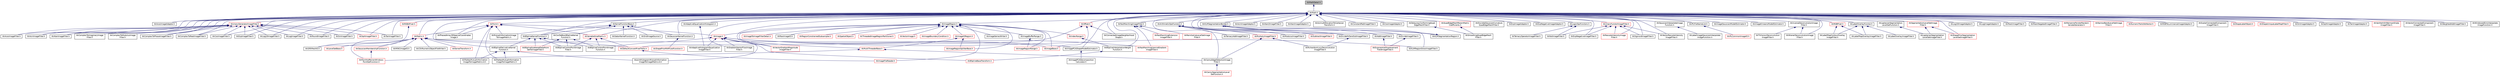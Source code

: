 digraph "itkMathDetail.h"
{
 // LATEX_PDF_SIZE
  edge [fontname="Helvetica",fontsize="10",labelfontname="Helvetica",labelfontsize="10"];
  node [fontname="Helvetica",fontsize="10",shape=record];
  Node1 [label="itkMathDetail.h",height=0.2,width=0.4,color="black", fillcolor="grey75", style="filled", fontcolor="black",tooltip=" "];
  Node1 -> Node2 [dir="back",color="midnightblue",fontsize="10",style="solid",fontname="Helvetica"];
  Node2 [label="itkMath.h",height=0.2,width=0.4,color="black", fillcolor="white", style="filled",URL="$itkMath_8h.html",tooltip=" "];
  Node2 -> Node3 [dir="back",color="midnightblue",fontsize="10",style="solid",fontname="Helvetica"];
  Node3 [label="itkAcosImageAdaptor.h",height=0.2,width=0.4,color="black", fillcolor="white", style="filled",URL="$itkAcosImageAdaptor_8h.html",tooltip=" "];
  Node2 -> Node4 [dir="back",color="midnightblue",fontsize="10",style="solid",fontname="Helvetica"];
  Node4 [label="itkAcosImageFilter.h",height=0.2,width=0.4,color="black", fillcolor="white", style="filled",URL="$itkAcosImageFilter_8h.html",tooltip=" "];
  Node2 -> Node5 [dir="back",color="midnightblue",fontsize="10",style="solid",fontname="Helvetica"];
  Node5 [label="itkAdaptiveEqualizationHistogram.h",height=0.2,width=0.4,color="black", fillcolor="white", style="filled",URL="$itkAdaptiveEqualizationHistogram_8h.html",tooltip=" "];
  Node5 -> Node6 [dir="back",color="midnightblue",fontsize="10",style="solid",fontname="Helvetica"];
  Node6 [label="itkAdaptiveHistogramEqualization\lImageFilter.h",height=0.2,width=0.4,color="black", fillcolor="white", style="filled",URL="$itkAdaptiveHistogramEqualizationImageFilter_8h.html",tooltip=" "];
  Node2 -> Node7 [dir="back",color="midnightblue",fontsize="10",style="solid",fontname="Helvetica"];
  Node7 [label="itkArithmeticOpsFunctors.h",height=0.2,width=0.4,color="black", fillcolor="white", style="filled",URL="$itkArithmeticOpsFunctors_8h.html",tooltip=" "];
  Node7 -> Node8 [dir="back",color="midnightblue",fontsize="10",style="solid",fontname="Helvetica"];
  Node8 [label="itkAddImageFilter.h",height=0.2,width=0.4,color="black", fillcolor="white", style="filled",URL="$itkAddImageFilter_8h.html",tooltip=" "];
  Node8 -> Node9 [dir="back",color="midnightblue",fontsize="10",style="solid",fontname="Helvetica"];
  Node9 [label="itkExponentialDisplacement\lFieldImageFilter.h",height=0.2,width=0.4,color="red", fillcolor="white", style="filled",URL="$itkExponentialDisplacementFieldImageFilter_8h.html",tooltip=" "];
  Node7 -> Node12 [dir="back",color="midnightblue",fontsize="10",style="solid",fontname="Helvetica"];
  Node12 [label="itkDivideImageFilter.h",height=0.2,width=0.4,color="black", fillcolor="white", style="filled",URL="$itkDivideImageFilter_8h.html",tooltip=" "];
  Node12 -> Node9 [dir="back",color="midnightblue",fontsize="10",style="solid",fontname="Helvetica"];
  Node7 -> Node13 [dir="back",color="midnightblue",fontsize="10",style="solid",fontname="Helvetica"];
  Node13 [label="itkDivideOrZeroOutImageFilter.h",height=0.2,width=0.4,color="black", fillcolor="white", style="filled",URL="$itkDivideOrZeroOutImageFilter_8h.html",tooltip=" "];
  Node13 -> Node14 [dir="back",color="midnightblue",fontsize="10",style="solid",fontname="Helvetica"];
  Node14 [label="itkRichardsonLucyDeconvolution\lImageFilter.h",height=0.2,width=0.4,color="black", fillcolor="white", style="filled",URL="$itkRichardsonLucyDeconvolutionImageFilter_8h.html",tooltip=" "];
  Node7 -> Node15 [dir="back",color="midnightblue",fontsize="10",style="solid",fontname="Helvetica"];
  Node15 [label="itkModulusImageFilter.h",height=0.2,width=0.4,color="black", fillcolor="white", style="filled",URL="$itkModulusImageFilter_8h.html",tooltip=" "];
  Node7 -> Node16 [dir="back",color="midnightblue",fontsize="10",style="solid",fontname="Helvetica"];
  Node16 [label="itkMultiplyImageFilter.h",height=0.2,width=0.4,color="red", fillcolor="white", style="filled",URL="$itkMultiplyImageFilter_8h.html",tooltip=" "];
  Node16 -> Node17 [dir="back",color="midnightblue",fontsize="10",style="solid",fontname="Helvetica"];
  Node17 [label="itkCannyEdgeDetectionImage\lFilter.h",height=0.2,width=0.4,color="black", fillcolor="white", style="filled",URL="$itkCannyEdgeDetectionImageFilter_8h.html",tooltip=" "];
  Node17 -> Node18 [dir="back",color="midnightblue",fontsize="10",style="solid",fontname="Helvetica"];
  Node18 [label="itkCannySegmentationLevel\lSetFunction.h",height=0.2,width=0.4,color="red", fillcolor="white", style="filled",URL="$itkCannySegmentationLevelSetFunction_8h.html",tooltip=" "];
  Node16 -> Node14 [dir="back",color="midnightblue",fontsize="10",style="solid",fontname="Helvetica"];
  Node7 -> Node20 [dir="back",color="midnightblue",fontsize="10",style="solid",fontname="Helvetica"];
  Node20 [label="itkSubtractImageFilter.h",height=0.2,width=0.4,color="red", fillcolor="white", style="filled",URL="$itkSubtractImageFilter_8h.html",tooltip=" "];
  Node7 -> Node23 [dir="back",color="midnightblue",fontsize="10",style="solid",fontname="Helvetica"];
  Node23 [label="itkTernaryAddImageFilter.h",height=0.2,width=0.4,color="black", fillcolor="white", style="filled",URL="$itkTernaryAddImageFilter_8h.html",tooltip=" "];
  Node2 -> Node24 [dir="back",color="midnightblue",fontsize="10",style="solid",fontname="Helvetica"];
  Node24 [label="itkAsinImageAdaptor.h",height=0.2,width=0.4,color="black", fillcolor="white", style="filled",URL="$itkAsinImageAdaptor_8h.html",tooltip=" "];
  Node2 -> Node25 [dir="back",color="midnightblue",fontsize="10",style="solid",fontname="Helvetica"];
  Node25 [label="itkAsinImageFilter.h",height=0.2,width=0.4,color="black", fillcolor="white", style="filled",URL="$itkAsinImageFilter_8h.html",tooltip=" "];
  Node2 -> Node26 [dir="back",color="midnightblue",fontsize="10",style="solid",fontname="Helvetica"];
  Node26 [label="itkAtan2ImageFilter.h",height=0.2,width=0.4,color="black", fillcolor="white", style="filled",URL="$itkAtan2ImageFilter_8h.html",tooltip=" "];
  Node2 -> Node27 [dir="back",color="midnightblue",fontsize="10",style="solid",fontname="Helvetica"];
  Node27 [label="itkAtanImageAdaptor.h",height=0.2,width=0.4,color="black", fillcolor="white", style="filled",URL="$itkAtanImageAdaptor_8h.html",tooltip=" "];
  Node2 -> Node28 [dir="back",color="midnightblue",fontsize="10",style="solid",fontname="Helvetica"];
  Node28 [label="itkAtanImageFilter.h",height=0.2,width=0.4,color="black", fillcolor="white", style="filled",URL="$itkAtanImageFilter_8h.html",tooltip=" "];
  Node2 -> Node29 [dir="back",color="midnightblue",fontsize="10",style="solid",fontname="Helvetica"];
  Node29 [label="itkAzimuthElevationToCartesian\lTransform.h",height=0.2,width=0.4,color="black", fillcolor="white", style="filled",URL="$itkAzimuthElevationToCartesianTransform_8h.html",tooltip=" "];
  Node2 -> Node30 [dir="back",color="midnightblue",fontsize="10",style="solid",fontname="Helvetica"];
  Node30 [label="itkBSplineDerivativeKernel\lFunction.h",height=0.2,width=0.4,color="black", fillcolor="white", style="filled",URL="$itkBSplineDerivativeKernelFunction_8h.html",tooltip=" "];
  Node30 -> Node31 [dir="back",color="midnightblue",fontsize="10",style="solid",fontname="Helvetica"];
  Node31 [label="itkJointHistogramMutualInformation\lImageToImageMetricv4.h",height=0.2,width=0.4,color="black", fillcolor="white", style="filled",URL="$itkJointHistogramMutualInformationImageToImageMetricv4_8h.html",tooltip=" "];
  Node30 -> Node32 [dir="back",color="midnightblue",fontsize="10",style="solid",fontname="Helvetica"];
  Node32 [label="itkMattesMutualInformation\lImageToImageMetric.h",height=0.2,width=0.4,color="black", fillcolor="white", style="filled",URL="$itkMattesMutualInformationImageToImageMetric_8h.html",tooltip=" "];
  Node30 -> Node33 [dir="back",color="midnightblue",fontsize="10",style="solid",fontname="Helvetica"];
  Node33 [label="itkMattesMutualInformation\lImageToImageMetricv4.h",height=0.2,width=0.4,color="black", fillcolor="white", style="filled",URL="$itkMattesMutualInformationImageToImageMetricv4_8h.html",tooltip=" "];
  Node2 -> Node34 [dir="back",color="midnightblue",fontsize="10",style="solid",fontname="Helvetica"];
  Node34 [label="itkBSplineInterpolationWeight\lFunction.h",height=0.2,width=0.4,color="black", fillcolor="white", style="filled",URL="$itkBSplineInterpolationWeightFunction_8h.html",tooltip=" "];
  Node34 -> Node35 [dir="back",color="midnightblue",fontsize="10",style="solid",fontname="Helvetica"];
  Node35 [label="itkBSplineBaseTransform.h",height=0.2,width=0.4,color="red", fillcolor="white", style="filled",URL="$itkBSplineBaseTransform_8h.html",tooltip=" "];
  Node2 -> Node57 [dir="back",color="midnightblue",fontsize="10",style="solid",fontname="Helvetica"];
  Node57 [label="itkBSplineKernelFunction.h",height=0.2,width=0.4,color="black", fillcolor="white", style="filled",URL="$itkBSplineKernelFunction_8h.html",tooltip=" "];
  Node57 -> Node58 [dir="back",color="midnightblue",fontsize="10",style="solid",fontname="Helvetica"];
  Node58 [label="itkBSplineControlPointImage\lFilter.h",height=0.2,width=0.4,color="black", fillcolor="white", style="filled",URL="$itkBSplineControlPointImageFilter_8h.html",tooltip=" "];
  Node57 -> Node59 [dir="back",color="midnightblue",fontsize="10",style="solid",fontname="Helvetica"];
  Node59 [label="itkBSplineControlPointImage\lFunction.h",height=0.2,width=0.4,color="black", fillcolor="white", style="filled",URL="$itkBSplineControlPointImageFunction_8h.html",tooltip=" "];
  Node57 -> Node30 [dir="back",color="midnightblue",fontsize="10",style="solid",fontname="Helvetica"];
  Node57 -> Node60 [dir="back",color="midnightblue",fontsize="10",style="solid",fontname="Helvetica"];
  Node60 [label="itkBSplineScatteredDataPoint\lSetToImageFilter.h",height=0.2,width=0.4,color="red", fillcolor="white", style="filled",URL="$itkBSplineScatteredDataPointSetToImageFilter_8h.html",tooltip=" "];
  Node2 -> Node17 [dir="back",color="midnightblue",fontsize="10",style="solid",fontname="Helvetica"];
  Node2 -> Node67 [dir="back",color="midnightblue",fontsize="10",style="solid",fontname="Helvetica"];
  Node67 [label="itkComplexToImaginaryImage\lFilter.h",height=0.2,width=0.4,color="black", fillcolor="white", style="filled",URL="$itkComplexToImaginaryImageFilter_8h.html",tooltip=" "];
  Node2 -> Node68 [dir="back",color="midnightblue",fontsize="10",style="solid",fontname="Helvetica"];
  Node68 [label="itkComplexToModulusImage\lFilter.h",height=0.2,width=0.4,color="black", fillcolor="white", style="filled",URL="$itkComplexToModulusImageFilter_8h.html",tooltip=" "];
  Node2 -> Node69 [dir="back",color="midnightblue",fontsize="10",style="solid",fontname="Helvetica"];
  Node69 [label="itkComplexToPhaseImageFilter.h",height=0.2,width=0.4,color="black", fillcolor="white", style="filled",URL="$itkComplexToPhaseImageFilter_8h.html",tooltip=" "];
  Node2 -> Node70 [dir="back",color="midnightblue",fontsize="10",style="solid",fontname="Helvetica"];
  Node70 [label="itkComplexToRealImageFilter.h",height=0.2,width=0.4,color="black", fillcolor="white", style="filled",URL="$itkComplexToRealImageFilter_8h.html",tooltip=" "];
  Node2 -> Node71 [dir="back",color="midnightblue",fontsize="10",style="solid",fontname="Helvetica"];
  Node71 [label="itkConnectedImageNeighborhood\lShape.h",height=0.2,width=0.4,color="black", fillcolor="white", style="filled",URL="$itkConnectedImageNeighborhoodShape_8h.html",tooltip=" "];
  Node2 -> Node72 [dir="back",color="midnightblue",fontsize="10",style="solid",fontname="Helvetica"];
  Node72 [label="itkConstantPadImageFilter.h",height=0.2,width=0.4,color="black", fillcolor="white", style="filled",URL="$itkConstantPadImageFilter_8h.html",tooltip=" "];
  Node2 -> Node73 [dir="back",color="midnightblue",fontsize="10",style="solid",fontname="Helvetica"];
  Node73 [label="itkCosImageAdaptor.h",height=0.2,width=0.4,color="black", fillcolor="white", style="filled",URL="$itkCosImageAdaptor_8h.html",tooltip=" "];
  Node2 -> Node74 [dir="back",color="midnightblue",fontsize="10",style="solid",fontname="Helvetica"];
  Node74 [label="itkCosImageFilter.h",height=0.2,width=0.4,color="black", fillcolor="white", style="filled",URL="$itkCosImageFilter_8h.html",tooltip=" "];
  Node2 -> Node75 [dir="back",color="midnightblue",fontsize="10",style="solid",fontname="Helvetica"];
  Node75 [label="itkDelaunayConformingQuad\lEdgeMeshFilter.h",height=0.2,width=0.4,color="black", fillcolor="white", style="filled",URL="$itkDelaunayConformingQuadEdgeMeshFilter_8h.html",tooltip=" "];
  Node75 -> Node76 [dir="back",color="midnightblue",fontsize="10",style="solid",fontname="Helvetica"];
  Node76 [label="itkSmoothingQuadEdgeMesh\lFilter.h",height=0.2,width=0.4,color="black", fillcolor="white", style="filled",URL="$itkSmoothingQuadEdgeMeshFilter_8h.html",tooltip=" "];
  Node2 -> Node77 [dir="back",color="midnightblue",fontsize="10",style="solid",fontname="Helvetica"];
  Node77 [label="itkDiscreteGaussianCurvature\lQuadEdgeMeshFilter.h",height=0.2,width=0.4,color="black", fillcolor="white", style="filled",URL="$itkDiscreteGaussianCurvatureQuadEdgeMeshFilter_8h.html",tooltip=" "];
  Node2 -> Node12 [dir="back",color="midnightblue",fontsize="10",style="solid",fontname="Helvetica"];
  Node2 -> Node13 [dir="back",color="midnightblue",fontsize="10",style="solid",fontname="Helvetica"];
  Node2 -> Node78 [dir="back",color="midnightblue",fontsize="10",style="solid",fontname="Helvetica"];
  Node78 [label="itkExpImageAdaptor.h",height=0.2,width=0.4,color="black", fillcolor="white", style="filled",URL="$itkExpImageAdaptor_8h.html",tooltip=" "];
  Node2 -> Node79 [dir="back",color="midnightblue",fontsize="10",style="solid",fontname="Helvetica"];
  Node79 [label="itkExpImageFilter.h",height=0.2,width=0.4,color="black", fillcolor="white", style="filled",URL="$itkExpImageFilter_8h.html",tooltip=" "];
  Node2 -> Node80 [dir="back",color="midnightblue",fontsize="10",style="solid",fontname="Helvetica"];
  Node80 [label="itkExpNegativeImageAdaptor.h",height=0.2,width=0.4,color="black", fillcolor="white", style="filled",URL="$itkExpNegativeImageAdaptor_8h.html",tooltip=" "];
  Node2 -> Node81 [dir="back",color="midnightblue",fontsize="10",style="solid",fontname="Helvetica"];
  Node81 [label="itkExpNegativeImageFilter.h",height=0.2,width=0.4,color="black", fillcolor="white", style="filled",URL="$itkExpNegativeImageFilter_8h.html",tooltip=" "];
  Node2 -> Node82 [dir="back",color="midnightblue",fontsize="10",style="solid",fontname="Helvetica"];
  Node82 [label="itkFastMarchingImageFilter.h",height=0.2,width=0.4,color="black", fillcolor="white", style="filled",URL="$itkFastMarchingImageFilter_8h.html",tooltip=" "];
  Node82 -> Node83 [dir="back",color="midnightblue",fontsize="10",style="solid",fontname="Helvetica"];
  Node83 [label="itkFastMarchingExtension\lImageFilter.h",height=0.2,width=0.4,color="red", fillcolor="white", style="filled",URL="$itkFastMarchingExtensionImageFilter_8h.html",tooltip=" "];
  Node82 -> Node85 [dir="back",color="midnightblue",fontsize="10",style="solid",fontname="Helvetica"];
  Node85 [label="itkFastMarchingUpwindGradient\lImageFilter.h",height=0.2,width=0.4,color="red", fillcolor="white", style="filled",URL="$itkFastMarchingUpwindGradientImageFilter_8h.html",tooltip=" "];
  Node82 -> Node87 [dir="back",color="midnightblue",fontsize="10",style="solid",fontname="Helvetica"];
  Node87 [label="itkReinitializeLevelSetImage\lFilter.h",height=0.2,width=0.4,color="red", fillcolor="white", style="filled",URL="$itkReinitializeLevelSetImageFilter_8h.html",tooltip=" "];
  Node2 -> Node89 [dir="back",color="midnightblue",fontsize="10",style="solid",fontname="Helvetica"];
  Node89 [label="itkGaussianInterpolateImage\lFunction.h",height=0.2,width=0.4,color="black", fillcolor="white", style="filled",URL="$itkGaussianInterpolateImageFunction_8h.html",tooltip=" "];
  Node89 -> Node90 [dir="back",color="midnightblue",fontsize="10",style="solid",fontname="Helvetica"];
  Node90 [label="itkLabelImageGaussianInterpolate\lImageFunction.h",height=0.2,width=0.4,color="black", fillcolor="white", style="filled",URL="$itkLabelImageGaussianInterpolateImageFunction_8h.html",tooltip=" "];
  Node2 -> Node91 [dir="back",color="midnightblue",fontsize="10",style="solid",fontname="Helvetica"];
  Node91 [label="itkGaussianKernelFunction.h",height=0.2,width=0.4,color="black", fillcolor="white", style="filled",URL="$itkGaussianKernelFunction_8h.html",tooltip=" "];
  Node91 -> Node92 [dir="back",color="midnightblue",fontsize="10",style="solid",fontname="Helvetica"];
  Node92 [label="itkShapePriorMAPCostFunction.h",height=0.2,width=0.4,color="red", fillcolor="white", style="filled",URL="$itkShapePriorMAPCostFunction_8h.html",tooltip=" "];
  Node2 -> Node94 [dir="back",color="midnightblue",fontsize="10",style="solid",fontname="Helvetica"];
  Node94 [label="itkGradientVectorFlowImage\lFilter.h",height=0.2,width=0.4,color="black", fillcolor="white", style="filled",URL="$itkGradientVectorFlowImageFilter_8h.html",tooltip=" "];
  Node2 -> Node95 [dir="back",color="midnightblue",fontsize="10",style="solid",fontname="Helvetica"];
  Node95 [label="itkIPLFileNameList.h",height=0.2,width=0.4,color="black", fillcolor="white", style="filled",URL="$itkIPLFileNameList_8h.html",tooltip=" "];
  Node95 -> Node96 [dir="back",color="midnightblue",fontsize="10",style="solid",fontname="Helvetica"];
  Node96 [label="itkIPLCommonImageIO.h",height=0.2,width=0.4,color="red", fillcolor="white", style="filled",URL="$itkIPLCommonImageIO_8h.html",tooltip="This file was written as a modification to the itkMetaImageIO as a new method for reading in files fr..."];
  Node2 -> Node101 [dir="back",color="midnightblue",fontsize="10",style="solid",fontname="Helvetica"];
  Node101 [label="itkImageGaussianModelEstimator.h",height=0.2,width=0.4,color="black", fillcolor="white", style="filled",URL="$itkImageGaussianModelEstimator_8h.html",tooltip=" "];
  Node2 -> Node102 [dir="back",color="midnightblue",fontsize="10",style="solid",fontname="Helvetica"];
  Node102 [label="itkImageKmeansModelEstimator.h",height=0.2,width=0.4,color="black", fillcolor="white", style="filled",URL="$itkImageKmeansModelEstimator_8h.html",tooltip=" "];
  Node2 -> Node103 [dir="back",color="midnightblue",fontsize="10",style="solid",fontname="Helvetica"];
  Node103 [label="itkImagePCAShapeModelEstimator.h",height=0.2,width=0.4,color="black", fillcolor="white", style="filled",URL="$itkImagePCAShapeModelEstimator_8h.html",tooltip=" "];
  Node103 -> Node104 [dir="back",color="midnightblue",fontsize="10",style="solid",fontname="Helvetica"];
  Node104 [label="itkImagePCADecomposition\lCalculator.h",height=0.2,width=0.4,color="black", fillcolor="white", style="filled",URL="$itkImagePCADecompositionCalculator_8h.html",tooltip=" "];
  Node2 -> Node105 [dir="back",color="midnightblue",fontsize="10",style="solid",fontname="Helvetica"];
  Node105 [label="itkImageRegion.h",height=0.2,width=0.4,color="black", fillcolor="white", style="filled",URL="$itkImageRegion_8h.html",tooltip=" "];
  Node105 -> Node106 [dir="back",color="midnightblue",fontsize="10",style="solid",fontname="Helvetica"];
  Node106 [label="itkImage.h",height=0.2,width=0.4,color="red", fillcolor="white", style="filled",URL="$itkImage_8h.html",tooltip=" "];
  Node106 -> Node6 [dir="back",color="midnightblue",fontsize="10",style="solid",fontname="Helvetica"];
  Node106 -> Node35 [dir="back",color="midnightblue",fontsize="10",style="solid",fontname="Helvetica"];
  Node106 -> Node59 [dir="back",color="midnightblue",fontsize="10",style="solid",fontname="Helvetica"];
  Node106 -> Node85 [dir="back",color="midnightblue",fontsize="10",style="solid",fontname="Helvetica"];
  Node106 -> Node94 [dir="back",color="midnightblue",fontsize="10",style="solid",fontname="Helvetica"];
  Node106 -> Node103 [dir="back",color="midnightblue",fontsize="10",style="solid",fontname="Helvetica"];
  Node106 -> Node31 [dir="back",color="midnightblue",fontsize="10",style="solid",fontname="Helvetica"];
  Node106 -> Node419 [dir="back",color="midnightblue",fontsize="10",style="solid",fontname="Helvetica"];
  Node419 [label="itkKLMRegionGrowImageFilter.h",height=0.2,width=0.4,color="black", fillcolor="white", style="filled",URL="$itkKLMRegionGrowImageFilter_8h.html",tooltip=" "];
  Node106 -> Node275 [dir="back",color="midnightblue",fontsize="10",style="solid",fontname="Helvetica"];
  Node275 [label="itkVectorGradientMagnitude\lImageFilter.h",height=0.2,width=0.4,color="red", fillcolor="white", style="filled",URL="$itkVectorGradientMagnitudeImageFilter_8h.html",tooltip=" "];
  Node105 -> Node864 [dir="back",color="midnightblue",fontsize="10",style="solid",fontname="Helvetica"];
  Node864 [label="itkImageBase.h",height=0.2,width=0.4,color="red", fillcolor="white", style="filled",URL="$itkImageBase_8h.html",tooltip=" "];
  Node105 -> Node917 [dir="back",color="midnightblue",fontsize="10",style="solid",fontname="Helvetica"];
  Node917 [label="itkImageBoundaryCondition.h",height=0.2,width=0.4,color="red", fillcolor="white", style="filled",URL="$itkImageBoundaryCondition_8h.html",tooltip=" "];
  Node105 -> Node921 [dir="back",color="midnightblue",fontsize="10",style="solid",fontname="Helvetica"];
  Node921 [label="itkImageBufferRange.h",height=0.2,width=0.4,color="black", fillcolor="white", style="filled",URL="$itkImageBufferRange_8h.html",tooltip=" "];
  Node921 -> Node922 [dir="back",color="midnightblue",fontsize="10",style="solid",fontname="Helvetica"];
  Node922 [label="itkImageRegionRange.h",height=0.2,width=0.4,color="red", fillcolor="white", style="filled",URL="$itkImageRegionRange_8h.html",tooltip=" "];
  Node105 -> Node595 [dir="back",color="midnightblue",fontsize="10",style="solid",fontname="Helvetica"];
  Node595 [label="itkImageFileReader.h",height=0.2,width=0.4,color="red", fillcolor="white", style="filled",URL="$itkImageFileReader_8h.html",tooltip=" "];
  Node105 -> Node923 [dir="back",color="midnightblue",fontsize="10",style="solid",fontname="Helvetica"];
  Node923 [label="itkImageIORegion.h",height=0.2,width=0.4,color="red", fillcolor="white", style="filled",URL="$itkImageIORegion_8h.html",tooltip=" "];
  Node923 -> Node978 [dir="back",color="midnightblue",fontsize="10",style="solid",fontname="Helvetica"];
  Node978 [label="itkImageRegionSplitterBase.h",height=0.2,width=0.4,color="red", fillcolor="white", style="filled",URL="$itkImageRegionSplitterBase_8h.html",tooltip=" "];
  Node923 -> Node991 [dir="back",color="midnightblue",fontsize="10",style="solid",fontname="Helvetica"];
  Node991 [label="itkMultiThreaderBase.h",height=0.2,width=0.4,color="red", fillcolor="white", style="filled",URL="$itkMultiThreaderBase_8h.html",tooltip=" "];
  Node991 -> Node17 [dir="back",color="midnightblue",fontsize="10",style="solid",fontname="Helvetica"];
  Node991 -> Node1006 [dir="back",color="midnightblue",fontsize="10",style="solid",fontname="Helvetica"];
  Node1006 [label="itkManifoldParzenWindows\lPointSetFunction.h",height=0.2,width=0.4,color="red", fillcolor="white", style="filled",URL="$itkManifoldParzenWindowsPointSetFunction_8h.html",tooltip=" "];
  Node105 -> Node922 [dir="back",color="midnightblue",fontsize="10",style="solid",fontname="Helvetica"];
  Node105 -> Node978 [dir="back",color="midnightblue",fontsize="10",style="solid",fontname="Helvetica"];
  Node105 -> Node940 [dir="back",color="midnightblue",fontsize="10",style="solid",fontname="Helvetica"];
  Node940 [label="itkImageSeriesWriter.h",height=0.2,width=0.4,color="black", fillcolor="white", style="filled",URL="$itkImageSeriesWriter_8h.html",tooltip=" "];
  Node105 -> Node1013 [dir="back",color="midnightblue",fontsize="10",style="solid",fontname="Helvetica"];
  Node1013 [label="itkImageToImageFilterDetail.h",height=0.2,width=0.4,color="red", fillcolor="white", style="filled",URL="$itkImageToImageFilterDetail_8h.html",tooltip=" "];
  Node105 -> Node1015 [dir="back",color="midnightblue",fontsize="10",style="solid",fontname="Helvetica"];
  Node1015 [label="itkIndexRange.h",height=0.2,width=0.4,color="red", fillcolor="white", style="filled",URL="$itkIndexRange_8h.html",tooltip=" "];
  Node1015 -> Node34 [dir="back",color="midnightblue",fontsize="10",style="solid",fontname="Helvetica"];
  Node105 -> Node991 [dir="back",color="midnightblue",fontsize="10",style="solid",fontname="Helvetica"];
  Node105 -> Node957 [dir="back",color="midnightblue",fontsize="10",style="solid",fontname="Helvetica"];
  Node957 [label="itkRawImageIO.h",height=0.2,width=0.4,color="black", fillcolor="white", style="filled",URL="$itkRawImageIO_8h.html",tooltip=" "];
  Node105 -> Node1016 [dir="back",color="midnightblue",fontsize="10",style="solid",fontname="Helvetica"];
  Node1016 [label="itkRegionConstrainedSubsampler.h",height=0.2,width=0.4,color="red", fillcolor="white", style="filled",URL="$itkRegionConstrainedSubsampler_8h.html",tooltip=" "];
  Node105 -> Node1020 [dir="back",color="midnightblue",fontsize="10",style="solid",fontname="Helvetica"];
  Node1020 [label="itkSpatialObject.h",height=0.2,width=0.4,color="red", fillcolor="white", style="filled",URL="$itkSpatialObject_8h.html",tooltip=" "];
  Node105 -> Node982 [dir="back",color="midnightblue",fontsize="10",style="solid",fontname="Helvetica"];
  Node982 [label="itkThreadedImageRegionPartitioner.h",height=0.2,width=0.4,color="red", fillcolor="white", style="filled",URL="$itkThreadedImageRegionPartitioner_8h.html",tooltip=" "];
  Node105 -> Node916 [dir="back",color="midnightblue",fontsize="10",style="solid",fontname="Helvetica"];
  Node916 [label="itkVectorImage.h",height=0.2,width=0.4,color="red", fillcolor="white", style="filled",URL="$itkVectorImage_8h.html",tooltip=" "];
  Node2 -> Node614 [dir="back",color="midnightblue",fontsize="10",style="solid",fontname="Helvetica"];
  Node614 [label="itkInverseDeconvolutionImage\lFilter.h",height=0.2,width=0.4,color="black", fillcolor="white", style="filled",URL="$itkInverseDeconvolutionImageFilter_8h.html",tooltip=" "];
  Node614 -> Node615 [dir="back",color="midnightblue",fontsize="10",style="solid",fontname="Helvetica"];
  Node615 [label="itkTikhonovDeconvolution\lImageFilter.h",height=0.2,width=0.4,color="black", fillcolor="white", style="filled",URL="$itkTikhonovDeconvolutionImageFilter_8h.html",tooltip=" "];
  Node614 -> Node616 [dir="back",color="midnightblue",fontsize="10",style="solid",fontname="Helvetica"];
  Node616 [label="itkWienerDeconvolutionImage\lFilter.h",height=0.2,width=0.4,color="black", fillcolor="white", style="filled",URL="$itkWienerDeconvolutionImageFilter_8h.html",tooltip=" "];
  Node2 -> Node1062 [dir="back",color="midnightblue",fontsize="10",style="solid",fontname="Helvetica"];
  Node1062 [label="itkKLMSegmentationBorder.h",height=0.2,width=0.4,color="black", fillcolor="white", style="filled",URL="$itkKLMSegmentationBorder_8h.html",tooltip=" "];
  Node1062 -> Node419 [dir="back",color="midnightblue",fontsize="10",style="solid",fontname="Helvetica"];
  Node1062 -> Node1063 [dir="back",color="midnightblue",fontsize="10",style="solid",fontname="Helvetica"];
  Node1063 [label="itkKLMSegmentationRegion.h",height=0.2,width=0.4,color="black", fillcolor="white", style="filled",URL="$itkKLMSegmentationRegion_8h.html",tooltip=" "];
  Node1063 -> Node1062 [dir="back",color="midnightblue",fontsize="10",style="solid",fontname="Helvetica"];
  Node2 -> Node1064 [dir="back",color="midnightblue",fontsize="10",style="solid",fontname="Helvetica"];
  Node1064 [label="itkKernelFunctionBase.h",height=0.2,width=0.4,color="black", fillcolor="white", style="filled",URL="$itkKernelFunctionBase_8h.html",tooltip=" "];
  Node1064 -> Node57 [dir="back",color="midnightblue",fontsize="10",style="solid",fontname="Helvetica"];
  Node1064 -> Node1065 [dir="back",color="midnightblue",fontsize="10",style="solid",fontname="Helvetica"];
  Node1065 [label="itkCoxDeBoorBSplineKernel\lFunction.h",height=0.2,width=0.4,color="black", fillcolor="white", style="filled",URL="$itkCoxDeBoorBSplineKernelFunction_8h.html",tooltip=" "];
  Node1065 -> Node58 [dir="back",color="midnightblue",fontsize="10",style="solid",fontname="Helvetica"];
  Node1065 -> Node59 [dir="back",color="midnightblue",fontsize="10",style="solid",fontname="Helvetica"];
  Node1065 -> Node60 [dir="back",color="midnightblue",fontsize="10",style="solid",fontname="Helvetica"];
  Node1064 -> Node1066 [dir="back",color="midnightblue",fontsize="10",style="solid",fontname="Helvetica"];
  Node1066 [label="itkGaborKernelFunction.h",height=0.2,width=0.4,color="black", fillcolor="white", style="filled",URL="$itkGaborKernelFunction_8h.html",tooltip=" "];
  Node1064 -> Node91 [dir="back",color="midnightblue",fontsize="10",style="solid",fontname="Helvetica"];
  Node1064 -> Node591 [dir="back",color="midnightblue",fontsize="10",style="solid",fontname="Helvetica"];
  Node591 [label="itkGridImageSource.h",height=0.2,width=0.4,color="black", fillcolor="white", style="filled",URL="$itkGridImageSource_8h.html",tooltip=" "];
  Node1064 -> Node55 [dir="back",color="midnightblue",fontsize="10",style="solid",fontname="Helvetica"];
  Node55 [label="itkMutualInformationImage\lToImageMetric.h",height=0.2,width=0.4,color="black", fillcolor="white", style="filled",URL="$itkMutualInformationImageToImageMetric_8h.html",tooltip=" "];
  Node2 -> Node1067 [dir="back",color="midnightblue",fontsize="10",style="solid",fontname="Helvetica"];
  Node1067 [label="itkLabelOverlayFunctor.h",height=0.2,width=0.4,color="black", fillcolor="white", style="filled",URL="$itkLabelOverlayFunctor_8h.html",tooltip=" "];
  Node1067 -> Node741 [dir="back",color="midnightblue",fontsize="10",style="solid",fontname="Helvetica"];
  Node741 [label="itkLabelMapContourOverlay\lImageFilter.h",height=0.2,width=0.4,color="black", fillcolor="white", style="filled",URL="$itkLabelMapContourOverlayImageFilter_8h.html",tooltip=" "];
  Node1067 -> Node743 [dir="back",color="midnightblue",fontsize="10",style="solid",fontname="Helvetica"];
  Node743 [label="itkLabelMapOverlayImageFilter.h",height=0.2,width=0.4,color="black", fillcolor="white", style="filled",URL="$itkLabelMapOverlayImageFilter_8h.html",tooltip=" "];
  Node1067 -> Node665 [dir="back",color="midnightblue",fontsize="10",style="solid",fontname="Helvetica"];
  Node665 [label="itkLabelOverlayImageFilter.h",height=0.2,width=0.4,color="black", fillcolor="white", style="filled",URL="$itkLabelOverlayImageFilter_8h.html",tooltip=" "];
  Node2 -> Node195 [dir="back",color="midnightblue",fontsize="10",style="solid",fontname="Helvetica"];
  Node195 [label="itkLaplacianSegmentation\lLevelSetFunction.h",height=0.2,width=0.4,color="black", fillcolor="white", style="filled",URL="$itkLaplacianSegmentationLevelSetFunction_8h.html",tooltip=" "];
  Node195 -> Node176 [dir="back",color="midnightblue",fontsize="10",style="solid",fontname="Helvetica"];
  Node176 [label="itkLaplacianSegmentation\lLevelSetImageFilter.h",height=0.2,width=0.4,color="black", fillcolor="white", style="filled",URL="$itkLaplacianSegmentationLevelSetImageFilter_8h.html",tooltip=" "];
  Node2 -> Node380 [dir="back",color="midnightblue",fontsize="10",style="solid",fontname="Helvetica"];
  Node380 [label="itkLog10ImageAdaptor.h",height=0.2,width=0.4,color="black", fillcolor="white", style="filled",URL="$itkLog10ImageAdaptor_8h.html",tooltip=" "];
  Node2 -> Node528 [dir="back",color="midnightblue",fontsize="10",style="solid",fontname="Helvetica"];
  Node528 [label="itkLog10ImageFilter.h",height=0.2,width=0.4,color="black", fillcolor="white", style="filled",URL="$itkLog10ImageFilter_8h.html",tooltip=" "];
  Node2 -> Node381 [dir="back",color="midnightblue",fontsize="10",style="solid",fontname="Helvetica"];
  Node381 [label="itkLogImageAdaptor.h",height=0.2,width=0.4,color="black", fillcolor="white", style="filled",URL="$itkLogImageAdaptor_8h.html",tooltip=" "];
  Node2 -> Node529 [dir="back",color="midnightblue",fontsize="10",style="solid",fontname="Helvetica"];
  Node529 [label="itkLogImageFilter.h",height=0.2,width=0.4,color="black", fillcolor="white", style="filled",URL="$itkLogImageFilter_8h.html",tooltip=" "];
  Node2 -> Node1068 [dir="back",color="midnightblue",fontsize="10",style="solid",fontname="Helvetica"];
  Node1068 [label="itkLogicOpsFunctors.h",height=0.2,width=0.4,color="black", fillcolor="white", style="filled",URL="$itkLogicOpsFunctors_8h.html",tooltip=" "];
  Node1068 -> Node513 [dir="back",color="midnightblue",fontsize="10",style="solid",fontname="Helvetica"];
  Node513 [label="itkNotImageFilter.h",height=0.2,width=0.4,color="black", fillcolor="white", style="filled",URL="$itkNotImageFilter_8h.html",tooltip=" "];
  Node1068 -> Node468 [dir="back",color="midnightblue",fontsize="10",style="solid",fontname="Helvetica"];
  Node468 [label="itkTernaryOperatorImageFilter.h",height=0.2,width=0.4,color="black", fillcolor="white", style="filled",URL="$itkTernaryOperatorImageFilter_8h.html",tooltip=" "];
  Node2 -> Node667 [dir="back",color="midnightblue",fontsize="10",style="solid",fontname="Helvetica"];
  Node667 [label="itkMaskImageFilter.h",height=0.2,width=0.4,color="black", fillcolor="white", style="filled",URL="$itkMaskImageFilter_8h.html",tooltip=" "];
  Node2 -> Node668 [dir="back",color="midnightblue",fontsize="10",style="solid",fontname="Helvetica"];
  Node668 [label="itkMaskNegatedImageFilter.h",height=0.2,width=0.4,color="black", fillcolor="white", style="filled",URL="$itkMaskNegatedImageFilter_8h.html",tooltip=" "];
  Node2 -> Node1069 [dir="back",color="midnightblue",fontsize="10",style="solid",fontname="Helvetica"];
  Node1069 [label="itkMatrix.h",height=0.2,width=0.4,color="red", fillcolor="white", style="filled",URL="$itkMatrix_8h.html",tooltip=" "];
  Node1069 -> Node1070 [dir="back",color="midnightblue",fontsize="10",style="solid",fontname="Helvetica"];
  Node1070 [label="itkCSVNumericObjectFileWriter.h",height=0.2,width=0.4,color="black", fillcolor="white", style="filled",URL="$itkCSVNumericObjectFileWriter_8h.html",tooltip=" "];
  Node1069 -> Node1071 [dir="back",color="midnightblue",fontsize="10",style="solid",fontname="Helvetica"];
  Node1071 [label="itkDefaultConvertPixelTraits.h",height=0.2,width=0.4,color="red", fillcolor="white", style="filled",URL="$itkDefaultConvertPixelTraits_8h.html",tooltip=" "];
  Node1071 -> Node595 [dir="back",color="midnightblue",fontsize="10",style="solid",fontname="Helvetica"];
  Node1069 -> Node1075 [dir="back",color="midnightblue",fontsize="10",style="solid",fontname="Helvetica"];
  Node1075 [label="itkGaussianMembershipFunction.h",height=0.2,width=0.4,color="red", fillcolor="white", style="filled",URL="$itkGaussianMembershipFunction_8h.html",tooltip=" "];
  Node1075 -> Node1006 [dir="back",color="midnightblue",fontsize="10",style="solid",fontname="Helvetica"];
  Node1069 -> Node1078 [dir="back",color="midnightblue",fontsize="10",style="solid",fontname="Helvetica"];
  Node1078 [label="itkGiftiMeshIO.h",height=0.2,width=0.4,color="black", fillcolor="white", style="filled",URL="$itkGiftiMeshIO_8h.html",tooltip=" "];
  Node1069 -> Node864 [dir="back",color="midnightblue",fontsize="10",style="solid",fontname="Helvetica"];
  Node1069 -> Node1079 [dir="back",color="midnightblue",fontsize="10",style="solid",fontname="Helvetica"];
  Node1079 [label="itkKernelTransform.h",height=0.2,width=0.4,color="red", fillcolor="white", style="filled",URL="$itkKernelTransform_8h.html",tooltip=" "];
  Node1069 -> Node1085 [dir="back",color="midnightblue",fontsize="10",style="solid",fontname="Helvetica"];
  Node1085 [label="itkLevelSetBase.h",height=0.2,width=0.4,color="red", fillcolor="white", style="filled",URL="$itkLevelSetBase_8h.html",tooltip=" "];
  Node1069 -> Node946 [dir="back",color="midnightblue",fontsize="10",style="solid",fontname="Helvetica"];
  Node946 [label="itkMINCImageIO.h",height=0.2,width=0.4,color="black", fillcolor="white", style="filled",URL="$itkMINCImageIO_8h.html",tooltip=" "];
  Node1069 -> Node1006 [dir="back",color="midnightblue",fontsize="10",style="solid",fontname="Helvetica"];
  Node2 -> Node1195 [dir="back",color="midnightblue",fontsize="10",style="solid",fontname="Helvetica"];
  Node1195 [label="itkMersenneTwisterRandom\lVariateGenerator.h",height=0.2,width=0.4,color="red", fillcolor="white", style="filled",URL="$itkMersenneTwisterRandomVariateGenerator_8h.html",tooltip=" "];
  Node2 -> Node168 [dir="back",color="midnightblue",fontsize="10",style="solid",fontname="Helvetica"];
  Node168 [label="itkNarrowBandLevelSetImage\lFilter.h",height=0.2,width=0.4,color="red", fillcolor="white", style="filled",URL="$itkNarrowBandLevelSetImageFilter_8h.html",tooltip=" "];
  Node2 -> Node1200 [dir="back",color="midnightblue",fontsize="10",style="solid",fontname="Helvetica"];
  Node1200 [label="itkNumericTraitsStdVector.h",height=0.2,width=0.4,color="red", fillcolor="white", style="filled",URL="$itkNumericTraitsStdVector_8h.html",tooltip=" "];
  Node2 -> Node1201 [dir="back",color="midnightblue",fontsize="10",style="solid",fontname="Helvetica"];
  Node1201 [label="itkOffset.h",height=0.2,width=0.4,color="red", fillcolor="white", style="filled",URL="$itkOffset_8h.html",tooltip=" "];
  Node1201 -> Node71 [dir="back",color="midnightblue",fontsize="10",style="solid",fontname="Helvetica"];
  Node1201 -> Node1071 [dir="back",color="midnightblue",fontsize="10",style="solid",fontname="Helvetica"];
  Node1201 -> Node864 [dir="back",color="midnightblue",fontsize="10",style="solid",fontname="Helvetica"];
  Node2 -> Node906 [dir="back",color="midnightblue",fontsize="10",style="solid",fontname="Helvetica"];
  Node906 [label="itkPhasedArray3DSpecialCoordinates\lImage.h",height=0.2,width=0.4,color="black", fillcolor="white", style="filled",URL="$itkPhasedArray3DSpecialCoordinatesImage_8h.html",tooltip=" "];
  Node2 -> Node1235 [dir="back",color="midnightblue",fontsize="10",style="solid",fontname="Helvetica"];
  Node1235 [label="itkPoint.h",height=0.2,width=0.4,color="red", fillcolor="white", style="filled",URL="$itkPoint_8h.html",tooltip=" "];
  Node1235 -> Node106 [dir="back",color="midnightblue",fontsize="10",style="solid",fontname="Helvetica"];
  Node1235 -> Node1069 [dir="back",color="midnightblue",fontsize="10",style="solid",fontname="Helvetica"];
  Node1235 -> Node32 [dir="back",color="midnightblue",fontsize="10",style="solid",fontname="Helvetica"];
  Node1235 -> Node33 [dir="back",color="midnightblue",fontsize="10",style="solid",fontname="Helvetica"];
  Node1235 -> Node55 [dir="back",color="midnightblue",fontsize="10",style="solid",fontname="Helvetica"];
  Node1235 -> Node906 [dir="back",color="midnightblue",fontsize="10",style="solid",fontname="Helvetica"];
  Node1235 -> Node1311 [dir="back",color="midnightblue",fontsize="10",style="solid",fontname="Helvetica"];
  Node1311 [label="itkVariableSizeMatrix.h",height=0.2,width=0.4,color="red", fillcolor="white", style="filled",URL="$itkVariableSizeMatrix_8h.html",tooltip=" "];
  Node1311 -> Node58 [dir="back",color="midnightblue",fontsize="10",style="solid",fontname="Helvetica"];
  Node1311 -> Node59 [dir="back",color="midnightblue",fontsize="10",style="solid",fontname="Helvetica"];
  Node1311 -> Node1071 [dir="back",color="midnightblue",fontsize="10",style="solid",fontname="Helvetica"];
  Node2 -> Node1244 [dir="back",color="midnightblue",fontsize="10",style="solid",fontname="Helvetica"];
  Node1244 [label="itkQuadEdgeMeshParamMatrix\lCoefficients.h",height=0.2,width=0.4,color="red", fillcolor="white", style="filled",URL="$itkQuadEdgeMeshParamMatrixCoefficients_8h.html",tooltip=" "];
  Node1244 -> Node76 [dir="back",color="midnightblue",fontsize="10",style="solid",fontname="Helvetica"];
  Node2 -> Node1315 [dir="back",color="midnightblue",fontsize="10",style="solid",fontname="Helvetica"];
  Node1315 [label="itkRGBAPixel.h",height=0.2,width=0.4,color="red", fillcolor="white", style="filled",URL="$itkRGBAPixel_8h.html",tooltip=" "];
  Node1315 -> Node1078 [dir="back",color="midnightblue",fontsize="10",style="solid",fontname="Helvetica"];
  Node2 -> Node1318 [dir="back",color="midnightblue",fontsize="10",style="solid",fontname="Helvetica"];
  Node1318 [label="itkRGBPixel.h",height=0.2,width=0.4,color="red", fillcolor="white", style="filled",URL="$itkRGBPixel_8h.html",tooltip=" "];
  Node1318 -> Node741 [dir="back",color="midnightblue",fontsize="10",style="solid",fontname="Helvetica"];
  Node1318 -> Node743 [dir="back",color="midnightblue",fontsize="10",style="solid",fontname="Helvetica"];
  Node2 -> Node383 [dir="back",color="midnightblue",fontsize="10",style="solid",fontname="Helvetica"];
  Node383 [label="itkRGBToLuminanceImageAdaptor.h",height=0.2,width=0.4,color="black", fillcolor="white", style="filled",URL="$itkRGBToLuminanceImageAdaptor_8h.html",tooltip=" "];
  Node2 -> Node514 [dir="back",color="midnightblue",fontsize="10",style="solid",fontname="Helvetica"];
  Node514 [label="itkRescaleIntensityImage\lFilter.h",height=0.2,width=0.4,color="red", fillcolor="white", style="filled",URL="$itkRescaleIntensityImageFilter_8h.html",tooltip=" "];
  Node2 -> Node531 [dir="back",color="midnightblue",fontsize="10",style="solid",fontname="Helvetica"];
  Node531 [label="itkRoundImageFilter.h",height=0.2,width=0.4,color="black", fillcolor="white", style="filled",URL="$itkRoundImageFilter_8h.html",tooltip=" "];
  Node2 -> Node238 [dir="back",color="midnightblue",fontsize="10",style="solid",fontname="Helvetica"];
  Node238 [label="itkScalarConnectedComponent\lImageFilter.h",height=0.2,width=0.4,color="black", fillcolor="white", style="filled",URL="$itkScalarConnectedComponentImageFilter_8h.html",tooltip=" "];
  Node2 -> Node173 [dir="back",color="midnightblue",fontsize="10",style="solid",fontname="Helvetica"];
  Node173 [label="itkSegmentationLevelSetImage\lFilter.h",height=0.2,width=0.4,color="red", fillcolor="white", style="filled",URL="$itkSegmentationLevelSetImageFilter_8h.html",tooltip=" "];
  Node173 -> Node176 [dir="back",color="midnightblue",fontsize="10",style="solid",fontname="Helvetica"];
  Node173 -> Node178 [dir="back",color="midnightblue",fontsize="10",style="solid",fontname="Helvetica"];
  Node178 [label="itkShapePriorSegmentation\lLevelSetImageFilter.h",height=0.2,width=0.4,color="red", fillcolor="white", style="filled",URL="$itkShapePriorSegmentationLevelSetImageFilter_8h.html",tooltip=" "];
  Node2 -> Node899 [dir="back",color="midnightblue",fontsize="10",style="solid",fontname="Helvetica"];
  Node899 [label="itkShapeLabelObject.h",height=0.2,width=0.4,color="red", fillcolor="white", style="filled",URL="$itkShapeLabelObject_8h.html",tooltip=" "];
  Node2 -> Node178 [dir="back",color="midnightblue",fontsize="10",style="solid",fontname="Helvetica"];
  Node2 -> Node738 [dir="back",color="midnightblue",fontsize="10",style="solid",fontname="Helvetica"];
  Node738 [label="itkShapeUniqueLabelMapFilter.h",height=0.2,width=0.4,color="red", fillcolor="white", style="filled",URL="$itkShapeUniqueLabelMapFilter_8h.html",tooltip=" "];
  Node2 -> Node515 [dir="back",color="midnightblue",fontsize="10",style="solid",fontname="Helvetica"];
  Node515 [label="itkSigmoidImageFilter.h",height=0.2,width=0.4,color="black", fillcolor="white", style="filled",URL="$itkSigmoidImageFilter_8h.html",tooltip=" "];
  Node2 -> Node385 [dir="back",color="midnightblue",fontsize="10",style="solid",fontname="Helvetica"];
  Node385 [label="itkSinImageAdaptor.h",height=0.2,width=0.4,color="black", fillcolor="white", style="filled",URL="$itkSinImageAdaptor_8h.html",tooltip=" "];
  Node2 -> Node532 [dir="back",color="midnightblue",fontsize="10",style="solid",fontname="Helvetica"];
  Node532 [label="itkSinImageFilter.h",height=0.2,width=0.4,color="black", fillcolor="white", style="filled",URL="$itkSinImageFilter_8h.html",tooltip=" "];
  Node2 -> Node386 [dir="back",color="midnightblue",fontsize="10",style="solid",fontname="Helvetica"];
  Node386 [label="itkSqrtImageAdaptor.h",height=0.2,width=0.4,color="black", fillcolor="white", style="filled",URL="$itkSqrtImageAdaptor_8h.html",tooltip=" "];
  Node2 -> Node533 [dir="back",color="midnightblue",fontsize="10",style="solid",fontname="Helvetica"];
  Node533 [label="itkSqrtImageFilter.h",height=0.2,width=0.4,color="red", fillcolor="white", style="filled",URL="$itkSqrtImageFilter_8h.html",tooltip=" "];
  Node2 -> Node387 [dir="back",color="midnightblue",fontsize="10",style="solid",fontname="Helvetica"];
  Node387 [label="itkTanImageAdaptor.h",height=0.2,width=0.4,color="black", fillcolor="white", style="filled",URL="$itkTanImageAdaptor_8h.html",tooltip=" "];
  Node2 -> Node535 [dir="back",color="midnightblue",fontsize="10",style="solid",fontname="Helvetica"];
  Node535 [label="itkTanImageFilter.h",height=0.2,width=0.4,color="black", fillcolor="white", style="filled",URL="$itkTanImageFilter_8h.html",tooltip=" "];
  Node2 -> Node469 [dir="back",color="midnightblue",fontsize="10",style="solid",fontname="Helvetica"];
  Node469 [label="itkUnaryFunctorImageFilter.h",height=0.2,width=0.4,color="red", fillcolor="white", style="filled",URL="$itkUnaryFunctorImageFilter_8h.html",tooltip=" "];
  Node469 -> Node81 [dir="back",color="midnightblue",fontsize="10",style="solid",fontname="Helvetica"];
  Node469 -> Node513 [dir="back",color="midnightblue",fontsize="10",style="solid",fontname="Helvetica"];
  Node469 -> Node514 [dir="back",color="midnightblue",fontsize="10",style="solid",fontname="Helvetica"];
  Node469 -> Node515 [dir="back",color="midnightblue",fontsize="10",style="solid",fontname="Helvetica"];
  Node469 -> Node523 [dir="back",color="midnightblue",fontsize="10",style="solid",fontname="Helvetica"];
  Node523 [label="itkVectorRescaleIntensity\lImageFilter.h",height=0.2,width=0.4,color="black", fillcolor="white", style="filled",URL="$itkVectorRescaleIntensityImageFilter_8h.html",tooltip=" "];
  Node2 -> Node524 [dir="back",color="midnightblue",fontsize="10",style="solid",fontname="Helvetica"];
  Node524 [label="itkUnaryGeneratorImageFilter.h",height=0.2,width=0.4,color="red", fillcolor="white", style="filled",URL="$itkUnaryGeneratorImageFilter_8h.html",tooltip=" "];
  Node524 -> Node4 [dir="back",color="midnightblue",fontsize="10",style="solid",fontname="Helvetica"];
  Node524 -> Node25 [dir="back",color="midnightblue",fontsize="10",style="solid",fontname="Helvetica"];
  Node524 -> Node28 [dir="back",color="midnightblue",fontsize="10",style="solid",fontname="Helvetica"];
  Node524 -> Node67 [dir="back",color="midnightblue",fontsize="10",style="solid",fontname="Helvetica"];
  Node524 -> Node68 [dir="back",color="midnightblue",fontsize="10",style="solid",fontname="Helvetica"];
  Node524 -> Node69 [dir="back",color="midnightblue",fontsize="10",style="solid",fontname="Helvetica"];
  Node524 -> Node70 [dir="back",color="midnightblue",fontsize="10",style="solid",fontname="Helvetica"];
  Node524 -> Node74 [dir="back",color="midnightblue",fontsize="10",style="solid",fontname="Helvetica"];
  Node524 -> Node79 [dir="back",color="midnightblue",fontsize="10",style="solid",fontname="Helvetica"];
  Node524 -> Node528 [dir="back",color="midnightblue",fontsize="10",style="solid",fontname="Helvetica"];
  Node524 -> Node529 [dir="back",color="midnightblue",fontsize="10",style="solid",fontname="Helvetica"];
  Node524 -> Node531 [dir="back",color="midnightblue",fontsize="10",style="solid",fontname="Helvetica"];
  Node524 -> Node532 [dir="back",color="midnightblue",fontsize="10",style="solid",fontname="Helvetica"];
  Node524 -> Node533 [dir="back",color="midnightblue",fontsize="10",style="solid",fontname="Helvetica"];
  Node524 -> Node535 [dir="back",color="midnightblue",fontsize="10",style="solid",fontname="Helvetica"];
  Node2 -> Node498 [dir="back",color="midnightblue",fontsize="10",style="solid",fontname="Helvetica"];
  Node498 [label="itkVanHerkGilWermanDilate\lImageFilter.h",height=0.2,width=0.4,color="red", fillcolor="white", style="filled",URL="$itkVanHerkGilWermanDilateImageFilter_8h.html",tooltip=" "];
  Node2 -> Node1311 [dir="back",color="midnightblue",fontsize="10",style="solid",fontname="Helvetica"];
  Node2 -> Node239 [dir="back",color="midnightblue",fontsize="10",style="solid",fontname="Helvetica"];
  Node239 [label="itkVectorConnectedComponent\lImageFilter.h",height=0.2,width=0.4,color="black", fillcolor="white", style="filled",URL="$itkVectorConnectedComponentImageFilter_8h.html",tooltip=" "];
  Node2 -> Node275 [dir="back",color="midnightblue",fontsize="10",style="solid",fontname="Helvetica"];
  Node2 -> Node523 [dir="back",color="midnightblue",fontsize="10",style="solid",fontname="Helvetica"];
  Node2 -> Node674 [dir="back",color="midnightblue",fontsize="10",style="solid",fontname="Helvetica"];
  Node674 [label="itkWeightedAddImageFilter.h",height=0.2,width=0.4,color="black", fillcolor="white", style="filled",URL="$itkWeightedAddImageFilter_8h.html",tooltip=" "];
  Node2 -> Node616 [dir="back",color="midnightblue",fontsize="10",style="solid",fontname="Helvetica"];
  Node2 -> Node279 [dir="back",color="midnightblue",fontsize="10",style="solid",fontname="Helvetica"];
  Node279 [label="itkWindowedSincInterpolate\lImageFunction.h",height=0.2,width=0.4,color="black", fillcolor="white", style="filled",URL="$itkWindowedSincInterpolateImageFunction_8h.html",tooltip=" "];
}
